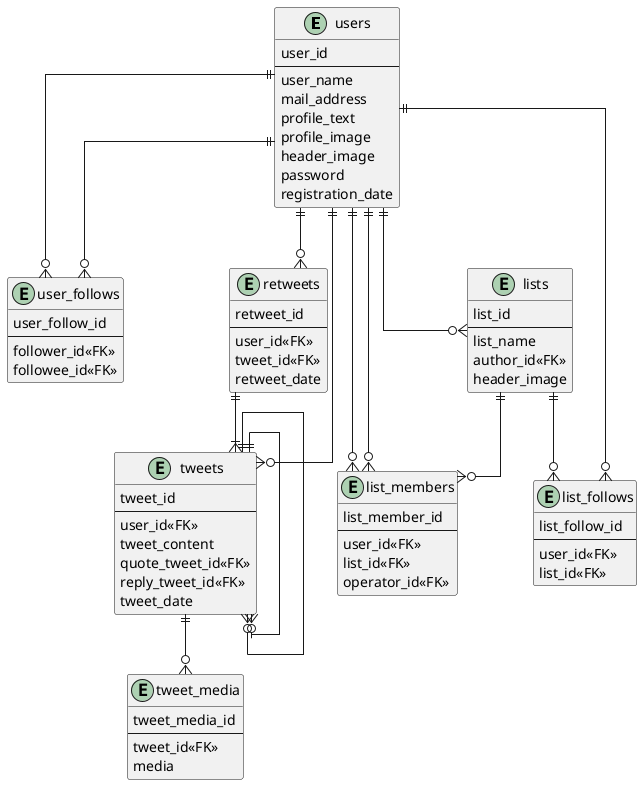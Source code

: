 @startuml yonde
' hide the spot
' hide circle

' avoid problems with angled crows feet
skinparam linetype ortho

entity "users" as users {
  user_id
  --
  user_name
  mail_address
  profile_text
  profile_image
  header_image
  password
  registration_date
}

entity "user_follows" as user_follows {
  user_follow_id
  --
  follower_id<<FK>>
  followee_id<<FK>>
}

entity "tweets" as tweets {
  tweet_id
  --
  user_id<<FK>>
  tweet_content
  quote_tweet_id<<FK>>
  reply_tweet_id<<FK>>
  tweet_date
}

entity "tweet_media" as tweet_media {
  tweet_media_id
  --
  tweet_id<<FK>>
  media
}

entity "retweets" as retweets {
  retweet_id
  --
  user_id<<FK>>
  tweet_id<<FK>>
  retweet_date
}

entity "lists" as lists {
  list_id
  --
  list_name
  author_id<<FK>>
  header_image
}

entity "list_members" as list_members {
  list_member_id
  --
  user_id<<FK>>
  list_id<<FK>>
  operator_id<<FK>>
}

entity "list_follows" as list_follows {
  list_follow_id
  --
  user_id<<FK>>
  list_id<<FK>>
}

users ||--o{ tweets
users ||--o{ user_follows
users ||--o{ user_follows
users ||--o{ retweets
tweets ||--o{ tweets
tweets ||--o{ tweets
retweets ||--|{ tweets
tweets ||--o{ tweet_media
users ||--o{ lists
users ||--o{ list_members
users ||--o{ list_members
users ||--o{ list_follows
lists ||--o{ list_follows
lists ||--o{ list_members

@enduml
